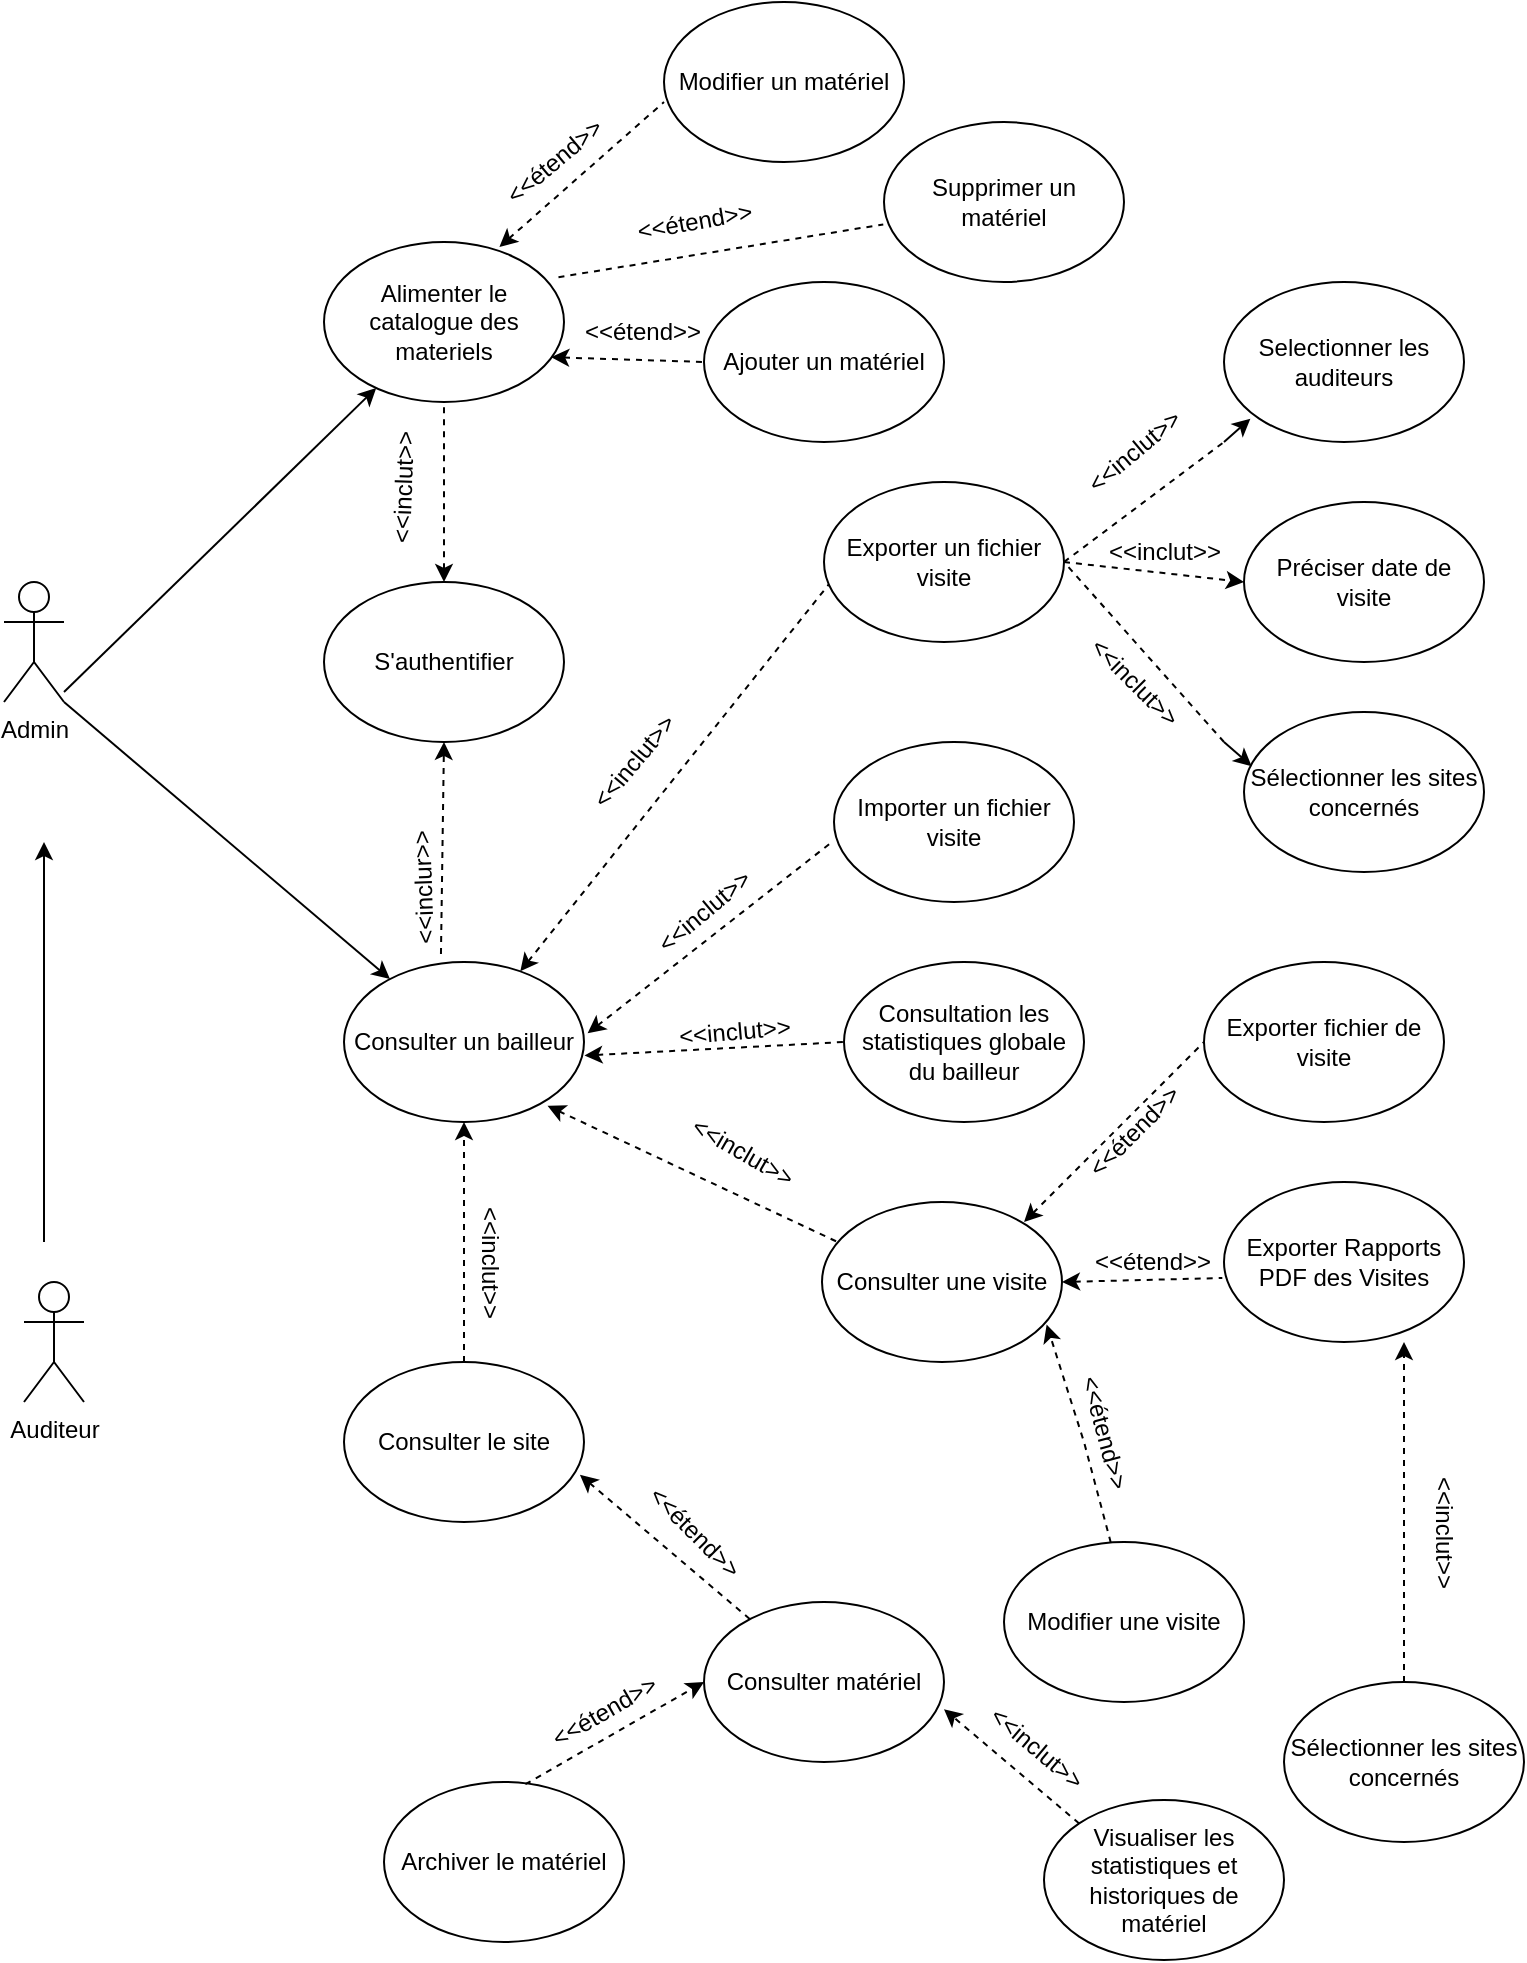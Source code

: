 <mxfile version="24.6.4" type="github">
  <diagram name="Page-1" id="M6hw2R2NeeQSsmZeSUYN">
    <mxGraphModel dx="871" dy="465" grid="1" gridSize="10" guides="1" tooltips="1" connect="1" arrows="1" fold="1" page="1" pageScale="1" pageWidth="827" pageHeight="1169" math="0" shadow="0">
      <root>
        <mxCell id="0" />
        <mxCell id="1" parent="0" />
        <mxCell id="F4rG59K2I1rrxDEDt7qF-1" value="Admin" style="shape=umlActor;verticalLabelPosition=bottom;verticalAlign=top;html=1;outlineConnect=0;" parent="1" vertex="1">
          <mxGeometry x="50" y="480" width="30" height="60" as="geometry" />
        </mxCell>
        <mxCell id="F4rG59K2I1rrxDEDt7qF-2" value="Alimenter le catalogue des materiels" style="ellipse;whiteSpace=wrap;html=1;" parent="1" vertex="1">
          <mxGeometry x="210" y="310" width="120" height="80" as="geometry" />
        </mxCell>
        <mxCell id="F4rG59K2I1rrxDEDt7qF-3" value="Consulter un bailleur" style="ellipse;whiteSpace=wrap;html=1;" parent="1" vertex="1">
          <mxGeometry x="220" y="670" width="120" height="80" as="geometry" />
        </mxCell>
        <mxCell id="F4rG59K2I1rrxDEDt7qF-4" value="Exporter un fichier visite" style="ellipse;whiteSpace=wrap;html=1;" parent="1" vertex="1">
          <mxGeometry x="460" y="430" width="120" height="80" as="geometry" />
        </mxCell>
        <mxCell id="F4rG59K2I1rrxDEDt7qF-6" value="Importer un fichier visite" style="ellipse;whiteSpace=wrap;html=1;" parent="1" vertex="1">
          <mxGeometry x="465" y="560" width="120" height="80" as="geometry" />
        </mxCell>
        <mxCell id="F4rG59K2I1rrxDEDt7qF-7" value="Consulter une visite" style="ellipse;whiteSpace=wrap;html=1;" parent="1" vertex="1">
          <mxGeometry x="459" y="790" width="120" height="80" as="geometry" />
        </mxCell>
        <mxCell id="F4rG59K2I1rrxDEDt7qF-8" value="Consulter matériel" style="ellipse;whiteSpace=wrap;html=1;" parent="1" vertex="1">
          <mxGeometry x="400" y="990" width="120" height="80" as="geometry" />
        </mxCell>
        <mxCell id="F4rG59K2I1rrxDEDt7qF-9" value="Consultation les statistiques globale du bailleur" style="ellipse;whiteSpace=wrap;html=1;" parent="1" vertex="1">
          <mxGeometry x="470" y="670" width="120" height="80" as="geometry" />
        </mxCell>
        <mxCell id="F4rG59K2I1rrxDEDt7qF-13" value="" style="endArrow=classic;html=1;rounded=0;" parent="1" target="F4rG59K2I1rrxDEDt7qF-2" edge="1">
          <mxGeometry width="50" height="50" relative="1" as="geometry">
            <mxPoint x="80" y="535" as="sourcePoint" />
            <mxPoint x="130" y="485" as="targetPoint" />
          </mxGeometry>
        </mxCell>
        <mxCell id="F4rG59K2I1rrxDEDt7qF-15" value="" style="endArrow=classic;html=1;rounded=0;exitX=1;exitY=1;exitDx=0;exitDy=0;exitPerimeter=0;" parent="1" source="F4rG59K2I1rrxDEDt7qF-1" target="F4rG59K2I1rrxDEDt7qF-3" edge="1">
          <mxGeometry width="50" height="50" relative="1" as="geometry">
            <mxPoint x="90" y="550" as="sourcePoint" />
            <mxPoint x="170" y="585" as="targetPoint" />
          </mxGeometry>
        </mxCell>
        <mxCell id="F4rG59K2I1rrxDEDt7qF-16" value="" style="endArrow=none;dashed=1;html=1;rounded=0;entryX=0.02;entryY=0.64;entryDx=0;entryDy=0;entryPerimeter=0;startArrow=classic;startFill=1;" parent="1" source="F4rG59K2I1rrxDEDt7qF-3" target="F4rG59K2I1rrxDEDt7qF-4" edge="1">
          <mxGeometry width="50" height="50" relative="1" as="geometry">
            <mxPoint x="320" y="660" as="sourcePoint" />
            <mxPoint x="460" y="485" as="targetPoint" />
          </mxGeometry>
        </mxCell>
        <mxCell id="F4rG59K2I1rrxDEDt7qF-17" value="" style="endArrow=none;dashed=1;html=1;rounded=0;startArrow=classic;startFill=1;exitX=1.015;exitY=0.446;exitDx=0;exitDy=0;exitPerimeter=0;" parent="1" source="F4rG59K2I1rrxDEDt7qF-3" edge="1">
          <mxGeometry width="50" height="50" relative="1" as="geometry">
            <mxPoint x="350" y="700" as="sourcePoint" />
            <mxPoint x="464" y="610" as="targetPoint" />
          </mxGeometry>
        </mxCell>
        <mxCell id="F4rG59K2I1rrxDEDt7qF-19" value="" style="endArrow=none;dashed=1;html=1;rounded=0;startArrow=classic;startFill=1;exitX=0.848;exitY=0.899;exitDx=0;exitDy=0;exitPerimeter=0;entryX=0.065;entryY=0.25;entryDx=0;entryDy=0;entryPerimeter=0;" parent="1" source="F4rG59K2I1rrxDEDt7qF-3" edge="1" target="F4rG59K2I1rrxDEDt7qF-7">
          <mxGeometry width="50" height="50" relative="1" as="geometry">
            <mxPoint x="330" y="750" as="sourcePoint" />
            <mxPoint x="460" y="840" as="targetPoint" />
          </mxGeometry>
        </mxCell>
        <mxCell id="F4rG59K2I1rrxDEDt7qF-21" value="Exporter fichier de visite" style="ellipse;whiteSpace=wrap;html=1;" parent="1" vertex="1">
          <mxGeometry x="650" y="670" width="120" height="80" as="geometry" />
        </mxCell>
        <mxCell id="F4rG59K2I1rrxDEDt7qF-23" value="Selectionner les auditeurs" style="ellipse;whiteSpace=wrap;html=1;" parent="1" vertex="1">
          <mxGeometry x="660" y="330" width="120" height="80" as="geometry" />
        </mxCell>
        <mxCell id="F4rG59K2I1rrxDEDt7qF-24" value="Préciser date de visite" style="ellipse;whiteSpace=wrap;html=1;" parent="1" vertex="1">
          <mxGeometry x="670" y="440" width="120" height="80" as="geometry" />
        </mxCell>
        <mxCell id="F4rG59K2I1rrxDEDt7qF-26" value="" style="endArrow=none;dashed=1;html=1;rounded=0;exitX=1;exitY=0.5;exitDx=0;exitDy=0;" parent="1" source="F4rG59K2I1rrxDEDt7qF-4" edge="1">
          <mxGeometry width="50" height="50" relative="1" as="geometry">
            <mxPoint x="600" y="480" as="sourcePoint" />
            <mxPoint x="660" y="410" as="targetPoint" />
          </mxGeometry>
        </mxCell>
        <mxCell id="F4rG59K2I1rrxDEDt7qF-29" value="" style="endArrow=classic;dashed=1;html=1;rounded=0;endFill=1;entryX=0;entryY=0.5;entryDx=0;entryDy=0;" parent="1" target="F4rG59K2I1rrxDEDt7qF-24" edge="1">
          <mxGeometry width="50" height="50" relative="1" as="geometry">
            <mxPoint x="580" y="470" as="sourcePoint" />
            <mxPoint x="650" y="480" as="targetPoint" />
          </mxGeometry>
        </mxCell>
        <mxCell id="F4rG59K2I1rrxDEDt7qF-30" value="Exporter Rapports PDF des Visites" style="ellipse;whiteSpace=wrap;html=1;" parent="1" vertex="1">
          <mxGeometry x="660" y="780" width="120" height="80" as="geometry" />
        </mxCell>
        <mxCell id="F4rG59K2I1rrxDEDt7qF-31" value="Modifier une visite" style="ellipse;whiteSpace=wrap;html=1;" parent="1" vertex="1">
          <mxGeometry x="550" y="960" width="120" height="80" as="geometry" />
        </mxCell>
        <mxCell id="F4rG59K2I1rrxDEDt7qF-32" value="Sélectionner les sites concernés" style="ellipse;whiteSpace=wrap;html=1;" parent="1" vertex="1">
          <mxGeometry x="670" y="545" width="120" height="80" as="geometry" />
        </mxCell>
        <mxCell id="F4rG59K2I1rrxDEDt7qF-34" value="" style="endArrow=none;dashed=1;html=1;rounded=0;entryX=1;entryY=0.5;entryDx=0;entryDy=0;" parent="1" target="F4rG59K2I1rrxDEDt7qF-4" edge="1">
          <mxGeometry width="50" height="50" relative="1" as="geometry">
            <mxPoint x="660" y="560" as="sourcePoint" />
            <mxPoint x="630" y="510" as="targetPoint" />
          </mxGeometry>
        </mxCell>
        <mxCell id="F4rG59K2I1rrxDEDt7qF-37" value="" style="endArrow=none;dashed=1;html=1;rounded=0;entryX=0;entryY=0.5;entryDx=0;entryDy=0;startArrow=classic;startFill=1;exitX=1.002;exitY=0.585;exitDx=0;exitDy=0;exitPerimeter=0;" parent="1" source="F4rG59K2I1rrxDEDt7qF-3" target="F4rG59K2I1rrxDEDt7qF-9" edge="1">
          <mxGeometry width="50" height="50" relative="1" as="geometry">
            <mxPoint x="350" y="720" as="sourcePoint" />
            <mxPoint x="450" y="680" as="targetPoint" />
          </mxGeometry>
        </mxCell>
        <mxCell id="F4rG59K2I1rrxDEDt7qF-38" value="" style="endArrow=none;dashed=1;html=1;rounded=0;entryX=0;entryY=0.5;entryDx=0;entryDy=0;exitX=0.842;exitY=0.125;exitDx=0;exitDy=0;exitPerimeter=0;startArrow=classic;startFill=1;" parent="1" source="F4rG59K2I1rrxDEDt7qF-7" target="F4rG59K2I1rrxDEDt7qF-21" edge="1">
          <mxGeometry width="50" height="50" relative="1" as="geometry">
            <mxPoint x="570" y="790" as="sourcePoint" />
            <mxPoint x="650" y="660" as="targetPoint" />
          </mxGeometry>
        </mxCell>
        <mxCell id="F4rG59K2I1rrxDEDt7qF-39" value="" style="endArrow=none;dashed=1;html=1;rounded=0;entryX=-0.007;entryY=0.6;entryDx=0;entryDy=0;entryPerimeter=0;exitX=1;exitY=0.5;exitDx=0;exitDy=0;endFill=0;startArrow=classic;startFill=1;" parent="1" source="F4rG59K2I1rrxDEDt7qF-7" target="F4rG59K2I1rrxDEDt7qF-30" edge="1">
          <mxGeometry width="50" height="50" relative="1" as="geometry">
            <mxPoint x="330" y="970" as="sourcePoint" />
            <mxPoint x="430" y="840" as="targetPoint" />
          </mxGeometry>
        </mxCell>
        <mxCell id="F4rG59K2I1rrxDEDt7qF-40" value="" style="endArrow=classic;dashed=1;html=1;rounded=0;exitX=0.445;exitY=0.004;exitDx=0;exitDy=0;startArrow=none;startFill=0;endFill=1;entryX=0.936;entryY=0.766;entryDx=0;entryDy=0;entryPerimeter=0;exitPerimeter=0;" parent="1" source="F4rG59K2I1rrxDEDt7qF-31" target="F4rG59K2I1rrxDEDt7qF-7" edge="1">
          <mxGeometry width="50" height="50" relative="1" as="geometry">
            <mxPoint x="380" y="890" as="sourcePoint" />
            <mxPoint x="580" y="860" as="targetPoint" />
            <Array as="points">
              <mxPoint x="590" y="910" />
            </Array>
          </mxGeometry>
        </mxCell>
        <mxCell id="F4rG59K2I1rrxDEDt7qF-42" value="Archiver le matériel" style="ellipse;whiteSpace=wrap;html=1;" parent="1" vertex="1">
          <mxGeometry x="240" y="1080" width="120" height="80" as="geometry" />
        </mxCell>
        <mxCell id="F4rG59K2I1rrxDEDt7qF-43" value="Visualiser les statistiques et historiques de matériel" style="ellipse;whiteSpace=wrap;html=1;" parent="1" vertex="1">
          <mxGeometry x="570" y="1089" width="120" height="80" as="geometry" />
        </mxCell>
        <mxCell id="F4rG59K2I1rrxDEDt7qF-45" value="Auditeur" style="shape=umlActor;verticalLabelPosition=bottom;verticalAlign=top;html=1;outlineConnect=0;" parent="1" vertex="1">
          <mxGeometry x="60" y="830" width="30" height="60" as="geometry" />
        </mxCell>
        <mxCell id="F4rG59K2I1rrxDEDt7qF-46" value="" style="endArrow=classic;html=1;rounded=0;" parent="1" edge="1">
          <mxGeometry width="50" height="50" relative="1" as="geometry">
            <mxPoint x="70" y="810" as="sourcePoint" />
            <mxPoint x="70" y="610" as="targetPoint" />
          </mxGeometry>
        </mxCell>
        <mxCell id="F4rG59K2I1rrxDEDt7qF-47" value="S&#39;authentifier" style="ellipse;whiteSpace=wrap;html=1;" parent="1" vertex="1">
          <mxGeometry x="210" y="480" width="120" height="80" as="geometry" />
        </mxCell>
        <mxCell id="F4rG59K2I1rrxDEDt7qF-50" value="&amp;lt;&amp;lt;inclut&amp;gt;&amp;gt;" style="text;html=1;align=center;verticalAlign=middle;resizable=0;points=[];autosize=1;strokeColor=none;fillColor=none;rotation=45;" parent="1" vertex="1">
          <mxGeometry x="575" y="515" width="80" height="30" as="geometry" />
        </mxCell>
        <mxCell id="F4rG59K2I1rrxDEDt7qF-51" value="&amp;lt;&amp;lt;inclut&amp;gt;&amp;gt;" style="text;html=1;align=center;verticalAlign=middle;resizable=0;points=[];autosize=1;strokeColor=none;fillColor=none;rotation=0;" parent="1" vertex="1">
          <mxGeometry x="590" y="450" width="80" height="30" as="geometry" />
        </mxCell>
        <mxCell id="F4rG59K2I1rrxDEDt7qF-53" value="&amp;lt;&amp;lt;étend&amp;gt;&amp;gt;" style="text;html=1;align=center;verticalAlign=middle;resizable=0;points=[];autosize=1;strokeColor=none;fillColor=none;rotation=-45;" parent="1" vertex="1">
          <mxGeometry x="575" y="740" width="80" height="30" as="geometry" />
        </mxCell>
        <mxCell id="F4rG59K2I1rrxDEDt7qF-54" value="&amp;lt;&amp;lt;étend&amp;gt;&amp;gt;" style="text;html=1;align=center;verticalAlign=middle;resizable=0;points=[];autosize=1;strokeColor=none;fillColor=none;rotation=0;" parent="1" vertex="1">
          <mxGeometry x="584" y="805" width="80" height="30" as="geometry" />
        </mxCell>
        <mxCell id="F4rG59K2I1rrxDEDt7qF-55" value="&amp;lt;&amp;lt;étend&amp;gt;&amp;gt;" style="text;html=1;align=center;verticalAlign=middle;resizable=0;points=[];autosize=1;strokeColor=none;fillColor=none;rotation=75;" parent="1" vertex="1">
          <mxGeometry x="560" y="890" width="80" height="30" as="geometry" />
        </mxCell>
        <mxCell id="F4rG59K2I1rrxDEDt7qF-61" value="" style="endArrow=classic;dashed=1;html=1;rounded=0;endFill=1;entryX=1;entryY=0.67;entryDx=0;entryDy=0;entryPerimeter=0;exitX=0;exitY=0;exitDx=0;exitDy=0;" parent="1" target="F4rG59K2I1rrxDEDt7qF-8" edge="1" source="F4rG59K2I1rrxDEDt7qF-43">
          <mxGeometry width="50" height="50" relative="1" as="geometry">
            <mxPoint x="620" y="1090" as="sourcePoint" />
            <mxPoint x="680" y="1050" as="targetPoint" />
          </mxGeometry>
        </mxCell>
        <mxCell id="F4rG59K2I1rrxDEDt7qF-69" value="&amp;lt;&amp;lt;inclut&amp;gt;&amp;gt;" style="text;html=1;align=center;verticalAlign=middle;resizable=0;points=[];autosize=1;strokeColor=none;fillColor=none;rotation=-50;" parent="1" vertex="1">
          <mxGeometry x="325" y="555" width="80" height="30" as="geometry" />
        </mxCell>
        <mxCell id="F4rG59K2I1rrxDEDt7qF-70" value="&amp;lt;&amp;lt;inclut&amp;gt;&amp;gt;" style="text;html=1;align=center;verticalAlign=middle;resizable=0;points=[];autosize=1;strokeColor=none;fillColor=none;rotation=-40;" parent="1" vertex="1">
          <mxGeometry x="360" y="630" width="80" height="30" as="geometry" />
        </mxCell>
        <mxCell id="F4rG59K2I1rrxDEDt7qF-71" value="&amp;lt;&amp;lt;inclut&amp;gt;&amp;gt;" style="text;html=1;align=center;verticalAlign=middle;resizable=0;points=[];autosize=1;strokeColor=none;fillColor=none;rotation=-5;" parent="1" vertex="1">
          <mxGeometry x="375" y="690" width="80" height="30" as="geometry" />
        </mxCell>
        <mxCell id="F4rG59K2I1rrxDEDt7qF-72" value="&amp;lt;&amp;lt;inclut&amp;gt;&amp;gt;" style="text;html=1;align=center;verticalAlign=middle;resizable=0;points=[];autosize=1;strokeColor=none;fillColor=none;rotation=30;" parent="1" vertex="1">
          <mxGeometry x="379" y="750" width="80" height="30" as="geometry" />
        </mxCell>
        <mxCell id="F4rG59K2I1rrxDEDt7qF-85" value="" style="endArrow=classic;dashed=1;html=1;rounded=0;exitX=0.404;exitY=-0.05;exitDx=0;exitDy=0;exitPerimeter=0;entryX=0.5;entryY=1;entryDx=0;entryDy=0;startArrow=none;startFill=0;endFill=1;" parent="1" source="F4rG59K2I1rrxDEDt7qF-3" target="F4rG59K2I1rrxDEDt7qF-47" edge="1">
          <mxGeometry width="50" height="50" relative="1" as="geometry">
            <mxPoint x="270" y="660" as="sourcePoint" />
            <mxPoint x="269.04" y="575.58" as="targetPoint" />
          </mxGeometry>
        </mxCell>
        <mxCell id="F4rG59K2I1rrxDEDt7qF-87" value="Modifier un matériel" style="ellipse;whiteSpace=wrap;html=1;" parent="1" vertex="1">
          <mxGeometry x="380" y="190" width="120" height="80" as="geometry" />
        </mxCell>
        <mxCell id="F4rG59K2I1rrxDEDt7qF-88" value="Ajouter un matériel" style="ellipse;whiteSpace=wrap;html=1;" parent="1" vertex="1">
          <mxGeometry x="400" y="330" width="120" height="80" as="geometry" />
        </mxCell>
        <mxCell id="F4rG59K2I1rrxDEDt7qF-89" value="Supprimer un matériel" style="ellipse;whiteSpace=wrap;html=1;" parent="1" vertex="1">
          <mxGeometry x="490" y="250" width="120" height="80" as="geometry" />
        </mxCell>
        <mxCell id="F4rG59K2I1rrxDEDt7qF-93" value="" style="endArrow=none;dashed=1;html=1;rounded=0;exitX=0.731;exitY=0.031;exitDx=0;exitDy=0;exitPerimeter=0;startArrow=classic;startFill=1;" parent="1" source="F4rG59K2I1rrxDEDt7qF-2" edge="1">
          <mxGeometry width="50" height="50" relative="1" as="geometry">
            <mxPoint x="330" y="290" as="sourcePoint" />
            <mxPoint x="380" y="240" as="targetPoint" />
          </mxGeometry>
        </mxCell>
        <mxCell id="F4rG59K2I1rrxDEDt7qF-95" value="Consulter le site" style="ellipse;whiteSpace=wrap;html=1;" parent="1" vertex="1">
          <mxGeometry x="220" y="870" width="120" height="80" as="geometry" />
        </mxCell>
        <mxCell id="F4rG59K2I1rrxDEDt7qF-97" value="" style="endArrow=classic;dashed=1;html=1;rounded=0;startArrow=none;startFill=0;endFill=1;exitX=0.5;exitY=0;exitDx=0;exitDy=0;" parent="1" source="F4rG59K2I1rrxDEDt7qF-95" edge="1" target="F4rG59K2I1rrxDEDt7qF-3">
          <mxGeometry width="50" height="50" relative="1" as="geometry">
            <mxPoint x="280" y="890" as="sourcePoint" />
            <mxPoint x="290" y="760" as="targetPoint" />
            <Array as="points" />
          </mxGeometry>
        </mxCell>
        <mxCell id="F4rG59K2I1rrxDEDt7qF-99" value="" style="endArrow=none;dashed=1;html=1;rounded=0;startArrow=classic;startFill=1;exitX=0.983;exitY=0.705;exitDx=0;exitDy=0;exitPerimeter=0;" parent="1" source="F4rG59K2I1rrxDEDt7qF-95" target="F4rG59K2I1rrxDEDt7qF-8" edge="1">
          <mxGeometry width="50" height="50" relative="1" as="geometry">
            <mxPoint x="590" y="980" as="sourcePoint" />
            <mxPoint x="630" y="1020" as="targetPoint" />
          </mxGeometry>
        </mxCell>
        <mxCell id="F4rG59K2I1rrxDEDt7qF-98" value="" style="endArrow=classic;dashed=1;html=1;rounded=0;exitX=0.589;exitY=0.014;exitDx=0;exitDy=0;exitPerimeter=0;startArrow=none;startFill=0;endFill=1;entryX=0;entryY=0.5;entryDx=0;entryDy=0;" parent="1" source="F4rG59K2I1rrxDEDt7qF-42" edge="1" target="F4rG59K2I1rrxDEDt7qF-8">
          <mxGeometry width="50" height="50" relative="1" as="geometry">
            <mxPoint x="770" y="1089" as="sourcePoint" />
            <mxPoint x="770" y="1050" as="targetPoint" />
          </mxGeometry>
        </mxCell>
        <mxCell id="F4rG59K2I1rrxDEDt7qF-103" value="&amp;lt;&amp;lt;étend&amp;gt;&amp;gt;" style="text;html=1;align=center;verticalAlign=middle;resizable=0;points=[];autosize=1;strokeColor=none;fillColor=none;rotation=-40;" parent="1" vertex="1">
          <mxGeometry x="285" y="255" width="80" height="30" as="geometry" />
        </mxCell>
        <mxCell id="F4rG59K2I1rrxDEDt7qF-104" value="&amp;lt;&amp;lt;étend&amp;gt;&amp;gt;" style="text;html=1;align=center;verticalAlign=middle;resizable=0;points=[];autosize=1;strokeColor=none;fillColor=none;rotation=0;" parent="1" vertex="1">
          <mxGeometry x="329" y="340" width="80" height="30" as="geometry" />
        </mxCell>
        <mxCell id="F4rG59K2I1rrxDEDt7qF-106" value="&amp;lt;&amp;lt;inclut&amp;gt;&amp;gt;" style="text;html=1;align=center;verticalAlign=middle;resizable=0;points=[];autosize=1;strokeColor=none;fillColor=none;rotation=90;" parent="1" vertex="1">
          <mxGeometry x="253" y="805" width="80" height="30" as="geometry" />
        </mxCell>
        <mxCell id="F4rG59K2I1rrxDEDt7qF-107" value="&amp;lt;&amp;lt;inclut&amp;gt;&amp;gt;" style="text;html=1;align=center;verticalAlign=middle;resizable=0;points=[];autosize=1;strokeColor=none;fillColor=none;rotation=40;" parent="1" vertex="1">
          <mxGeometry x="526" y="1048" width="80" height="30" as="geometry" />
        </mxCell>
        <mxCell id="F4rG59K2I1rrxDEDt7qF-114" value="&amp;lt;&amp;lt;étend&amp;gt;&amp;gt;" style="text;html=1;align=center;verticalAlign=middle;resizable=0;points=[];autosize=1;strokeColor=none;fillColor=none;rotation=-10;" parent="1" vertex="1">
          <mxGeometry x="355" y="285" width="80" height="30" as="geometry" />
        </mxCell>
        <mxCell id="F4rG59K2I1rrxDEDt7qF-116" value="&amp;lt;&amp;lt;étend&amp;gt;&amp;gt;" style="text;html=1;align=center;verticalAlign=middle;resizable=0;points=[];autosize=1;strokeColor=none;fillColor=none;rotation=45;" parent="1" vertex="1">
          <mxGeometry x="355" y="940" width="80" height="30" as="geometry" />
        </mxCell>
        <mxCell id="F4rG59K2I1rrxDEDt7qF-117" value="&amp;lt;&amp;lt;étend&amp;gt;&amp;gt;" style="text;html=1;align=center;verticalAlign=middle;resizable=0;points=[];autosize=1;strokeColor=none;fillColor=none;rotation=-30;" parent="1" vertex="1">
          <mxGeometry x="310" y="1030" width="80" height="30" as="geometry" />
        </mxCell>
        <mxCell id="F4rG59K2I1rrxDEDt7qF-125" value="" style="endArrow=classic;html=1;rounded=0;entryX=0.032;entryY=0.339;entryDx=0;entryDy=0;entryPerimeter=0;" parent="1" target="F4rG59K2I1rrxDEDt7qF-32" edge="1">
          <mxGeometry width="50" height="50" relative="1" as="geometry">
            <mxPoint x="660" y="560" as="sourcePoint" />
            <mxPoint x="650" y="590" as="targetPoint" />
            <Array as="points" />
          </mxGeometry>
        </mxCell>
        <mxCell id="F4rG59K2I1rrxDEDt7qF-156" value="" style="endArrow=classic;html=1;rounded=0;entryX=0.11;entryY=0.854;entryDx=0;entryDy=0;entryPerimeter=0;" parent="1" target="F4rG59K2I1rrxDEDt7qF-23" edge="1">
          <mxGeometry width="50" height="50" relative="1" as="geometry">
            <mxPoint x="660" y="410" as="sourcePoint" />
            <mxPoint x="684" y="403" as="targetPoint" />
            <Array as="points" />
          </mxGeometry>
        </mxCell>
        <mxCell id="F4rG59K2I1rrxDEDt7qF-158" value="&amp;lt;&amp;lt;inclut&amp;gt;&amp;gt;" style="text;html=1;align=center;verticalAlign=middle;resizable=0;points=[];autosize=1;strokeColor=none;fillColor=none;rotation=-40;" parent="1" vertex="1">
          <mxGeometry x="575" y="400" width="80" height="30" as="geometry" />
        </mxCell>
        <mxCell id="y7gbMNedE-XoGSkOUHZ1-2" value="&amp;lt;&amp;lt;inclur&amp;gt;&amp;gt;" style="text;html=1;align=center;verticalAlign=middle;resizable=0;points=[];autosize=1;strokeColor=none;fillColor=none;rotation=-92;" parent="1" vertex="1">
          <mxGeometry x="220" y="618" width="80" height="30" as="geometry" />
        </mxCell>
        <mxCell id="y7gbMNedE-XoGSkOUHZ1-15" value="" style="endArrow=none;dashed=1;html=1;rounded=0;entryX=0;entryY=0.5;entryDx=0;entryDy=0;exitX=0.947;exitY=0.72;exitDx=0;exitDy=0;exitPerimeter=0;startArrow=classic;startFill=1;" parent="1" source="F4rG59K2I1rrxDEDt7qF-2" target="F4rG59K2I1rrxDEDt7qF-88" edge="1">
          <mxGeometry width="50" height="50" relative="1" as="geometry">
            <mxPoint x="320" y="410" as="sourcePoint" />
            <mxPoint x="370" y="360" as="targetPoint" />
          </mxGeometry>
        </mxCell>
        <mxCell id="y7gbMNedE-XoGSkOUHZ1-17" value="" style="endArrow=none;dashed=1;html=1;rounded=0;exitX=0.5;exitY=0;exitDx=0;exitDy=0;entryX=0.5;entryY=1;entryDx=0;entryDy=0;endFill=0;startArrow=classic;startFill=1;" parent="1" source="F4rG59K2I1rrxDEDt7qF-47" target="F4rG59K2I1rrxDEDt7qF-2" edge="1">
          <mxGeometry width="50" height="50" relative="1" as="geometry">
            <mxPoint x="210" y="450" as="sourcePoint" />
            <mxPoint x="270" y="400" as="targetPoint" />
          </mxGeometry>
        </mxCell>
        <mxCell id="y7gbMNedE-XoGSkOUHZ1-18" value="&amp;lt;&amp;lt;inclut&amp;gt;&amp;gt;" style="text;html=1;align=center;verticalAlign=middle;resizable=0;points=[];autosize=1;strokeColor=none;fillColor=none;rotation=-88;" parent="1" vertex="1">
          <mxGeometry x="210" y="418" width="80" height="30" as="geometry" />
        </mxCell>
        <mxCell id="y7gbMNedE-XoGSkOUHZ1-19" value="" style="endArrow=none;dashed=1;html=1;rounded=0;entryX=-0.003;entryY=0.64;entryDx=0;entryDy=0;entryPerimeter=0;exitX=0.977;exitY=0.22;exitDx=0;exitDy=0;exitPerimeter=0;" parent="1" source="F4rG59K2I1rrxDEDt7qF-2" target="F4rG59K2I1rrxDEDt7qF-89" edge="1">
          <mxGeometry width="50" height="50" relative="1" as="geometry">
            <mxPoint x="350" y="340" as="sourcePoint" />
            <mxPoint x="450" y="300" as="targetPoint" />
          </mxGeometry>
        </mxCell>
        <mxCell id="D_e7B0dzTnVY9MZ3JhJT-4" style="edgeStyle=orthogonalEdgeStyle;rounded=0;orthogonalLoop=1;jettySize=auto;html=1;entryX=0.75;entryY=1;entryDx=0;entryDy=0;dashed=1;entryPerimeter=0;" edge="1" parent="1" source="D_e7B0dzTnVY9MZ3JhJT-2" target="F4rG59K2I1rrxDEDt7qF-30">
          <mxGeometry relative="1" as="geometry" />
        </mxCell>
        <mxCell id="D_e7B0dzTnVY9MZ3JhJT-2" value="Sélectionner les sites concernés" style="ellipse;whiteSpace=wrap;html=1;" vertex="1" parent="1">
          <mxGeometry x="690" y="1030" width="120" height="80" as="geometry" />
        </mxCell>
        <mxCell id="D_e7B0dzTnVY9MZ3JhJT-5" value="&amp;lt;&amp;lt;inclut&amp;gt;&amp;gt;" style="text;html=1;align=center;verticalAlign=middle;resizable=0;points=[];autosize=1;strokeColor=none;fillColor=none;rotation=90;" vertex="1" parent="1">
          <mxGeometry x="730" y="940" width="80" height="30" as="geometry" />
        </mxCell>
      </root>
    </mxGraphModel>
  </diagram>
</mxfile>
